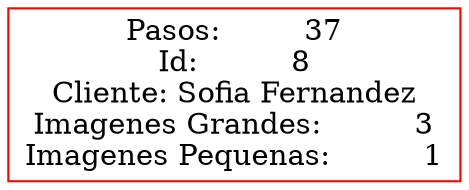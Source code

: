  digraph G {
 rankdir=LR;
 node1 [label="Pasos:         37\nId:          8\nCliente: Sofia Fernandez\nImagenes Grandes:          3\nImagenes Pequenas:          1", color="red", shape="rectangle"];
 }
